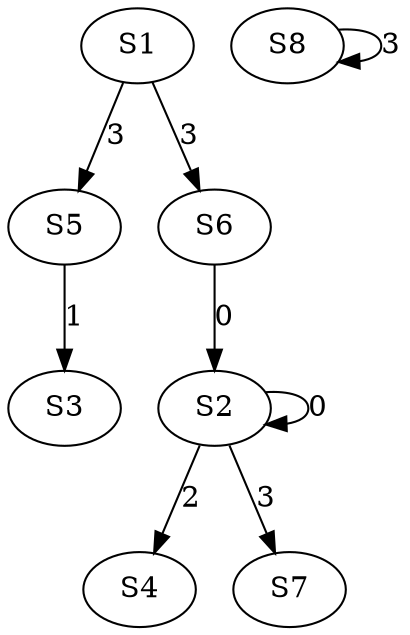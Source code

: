strict digraph {
	S2 -> S2 [ label = 0 ];
	S5 -> S3 [ label = 1 ];
	S2 -> S4 [ label = 2 ];
	S1 -> S5 [ label = 3 ];
	S1 -> S6 [ label = 3 ];
	S2 -> S7 [ label = 3 ];
	S8 -> S8 [ label = 3 ];
	S6 -> S2 [ label = 0 ];
}